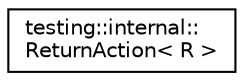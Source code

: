 digraph "Иерархия классов. Графический вид."
{
 // LATEX_PDF_SIZE
  edge [fontname="Helvetica",fontsize="10",labelfontname="Helvetica",labelfontsize="10"];
  node [fontname="Helvetica",fontsize="10",shape=record];
  rankdir="LR";
  Node0 [label="testing::internal::\lReturnAction\< R \>",height=0.2,width=0.4,color="black", fillcolor="white", style="filled",URL="$classtesting_1_1internal_1_1ReturnAction.html",tooltip=" "];
}
